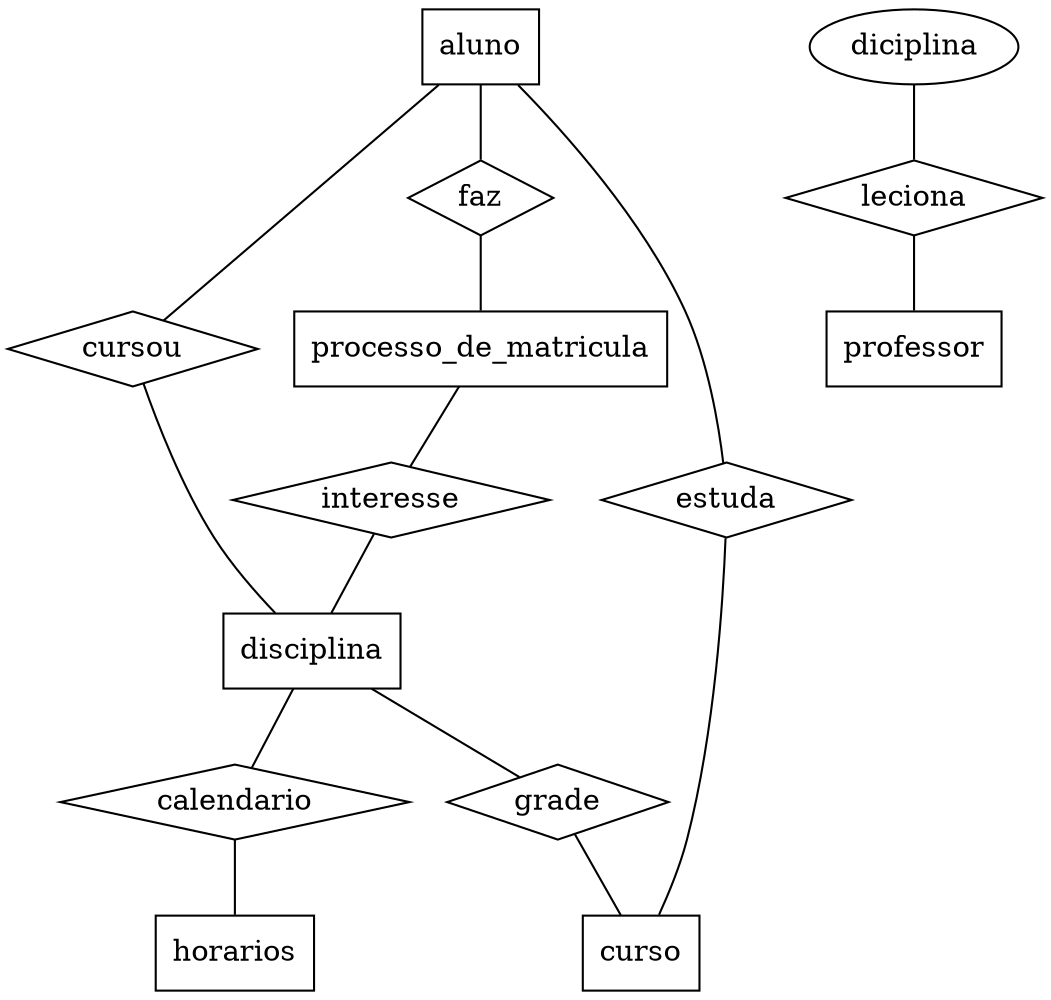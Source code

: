 graph diagramaER{
	//Entidades
	aluno[shape=record]
	disciplina[shape=record]
	processo_de_matricula[shape=record]
	horarios[shape=record]
	professor[shape=record]
	curso[shape=record]

	//Relacionamentos
	cursou [shape=diamond]
	faz[shape=diamond]
	interesse[shape=diamond]
	estuda[shape=diamond]
	calendario[shape=diamond]
	leciona[shape=diamond]
	grade[shape=diamond]

	//Ligacao
	aluno -- cursou -- disciplina
	aluno -- faz -- processo_de_matricula
	aluno -- estuda -- curso

	processo_de_matricula -- interesse -- disciplina
	
	disciplina -- calendario -- horarios
	disciplina -- grade -- curso
	diciplina -- leciona -- professor
	
}

